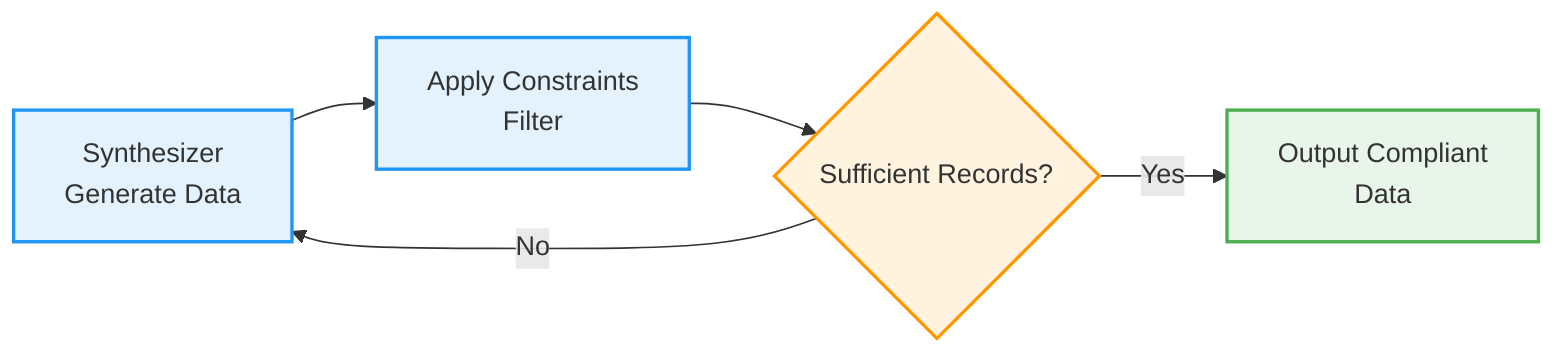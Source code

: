 graph LR
    A[Synthesizer<br/>Generate Data] --> B[Apply Constraints<br/>Filter]
    B --> C{Sufficient Records?}
    C -->|No| A
    C -->|Yes| D[Output Compliant<br/>Data]

    classDef processNode fill:#e3f2fd,stroke:#2196f3,stroke-width:2px
    classDef decisionNode fill:#fff3e0,stroke:#ff9800,stroke-width:2px
    classDef resultNode fill:#e8f5e9,stroke:#4caf50,stroke-width:2px

    class A,B processNode
    class C decisionNode
    class D resultNode